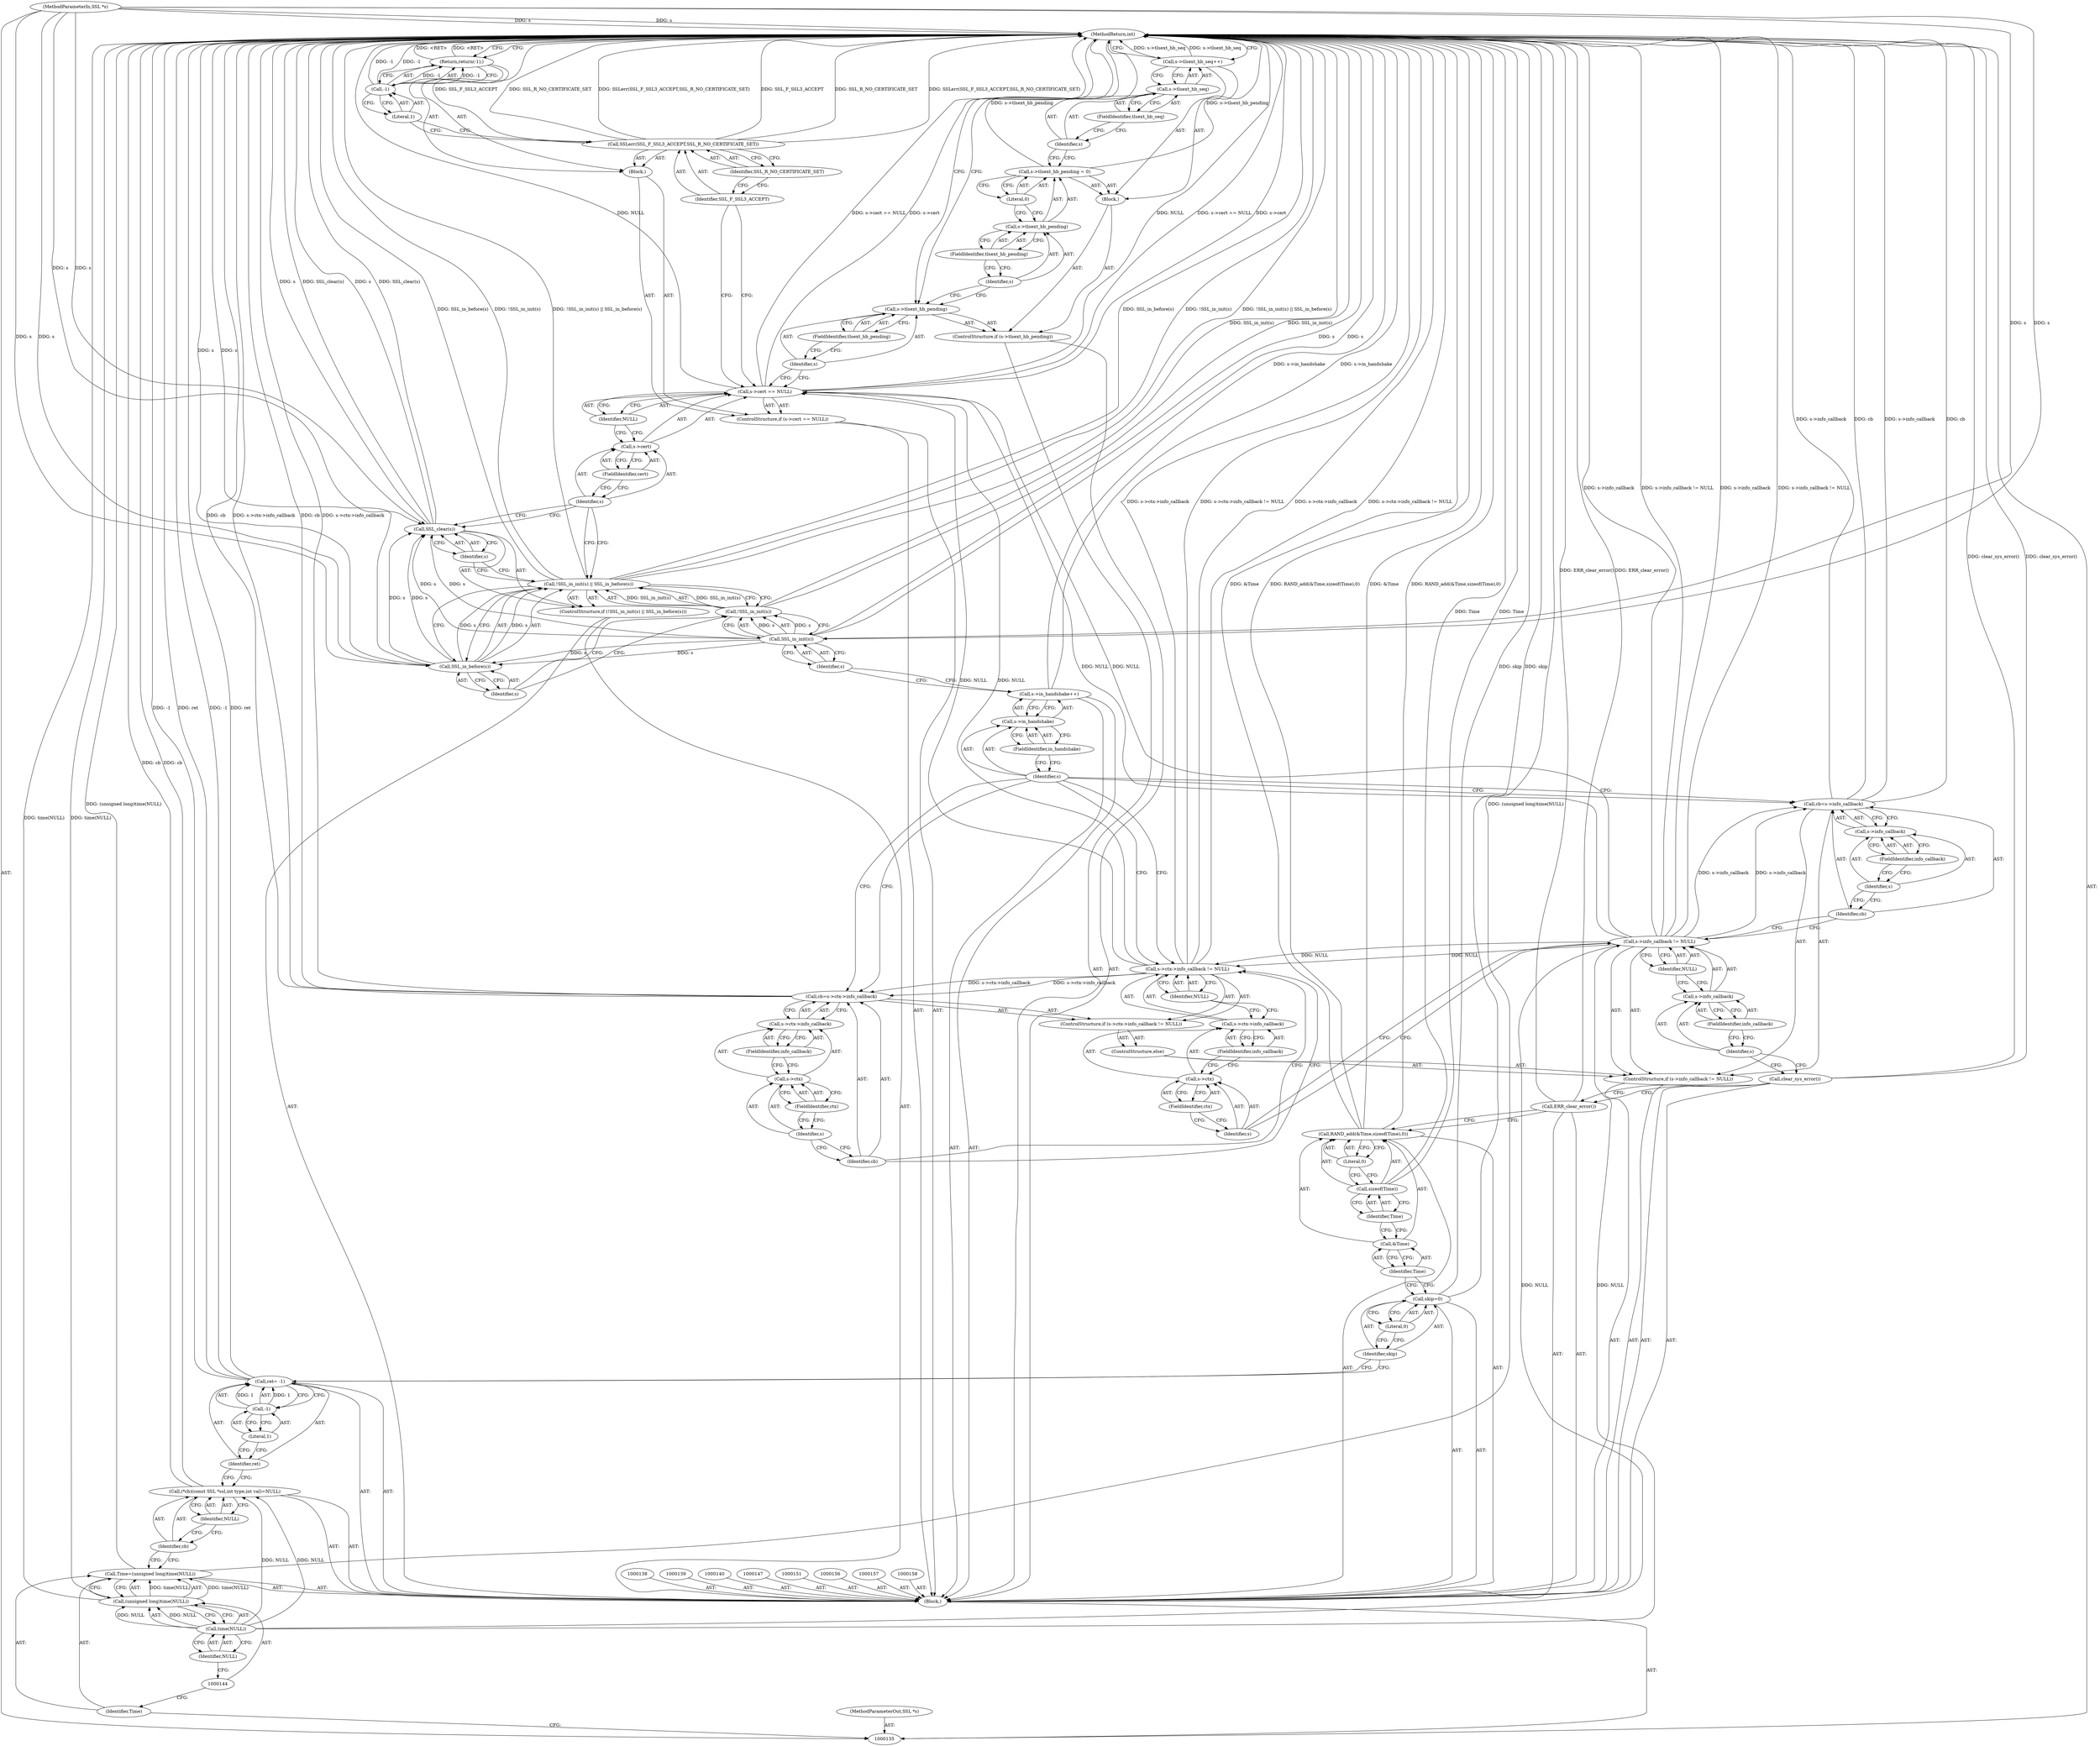 digraph "0_openssl_bc8923b1ec9c467755cd86f7848c50ee8812e441_0" {
"1000237" [label="(MethodReturn,int)"];
"1000136" [label="(MethodParameterIn,SSL *s)"];
"1000329" [label="(MethodParameterOut,SSL *s)"];
"1000168" [label="(Call,ERR_clear_error())"];
"1000169" [label="(Call,clear_sys_error())"];
"1000170" [label="(ControlStructure,if (s->info_callback != NULL))"];
"1000175" [label="(Identifier,NULL)"];
"1000171" [label="(Call,s->info_callback != NULL)"];
"1000172" [label="(Call,s->info_callback)"];
"1000173" [label="(Identifier,s)"];
"1000174" [label="(FieldIdentifier,info_callback)"];
"1000176" [label="(Call,cb=s->info_callback)"];
"1000177" [label="(Identifier,cb)"];
"1000178" [label="(Call,s->info_callback)"];
"1000179" [label="(Identifier,s)"];
"1000180" [label="(FieldIdentifier,info_callback)"];
"1000181" [label="(ControlStructure,else)"];
"1000183" [label="(Call,s->ctx->info_callback != NULL)"];
"1000184" [label="(Call,s->ctx->info_callback)"];
"1000185" [label="(Call,s->ctx)"];
"1000186" [label="(Identifier,s)"];
"1000187" [label="(FieldIdentifier,ctx)"];
"1000188" [label="(FieldIdentifier,info_callback)"];
"1000189" [label="(Identifier,NULL)"];
"1000182" [label="(ControlStructure,if (s->ctx->info_callback != NULL))"];
"1000196" [label="(FieldIdentifier,info_callback)"];
"1000190" [label="(Call,cb=s->ctx->info_callback)"];
"1000191" [label="(Identifier,cb)"];
"1000192" [label="(Call,s->ctx->info_callback)"];
"1000193" [label="(Call,s->ctx)"];
"1000194" [label="(Identifier,s)"];
"1000195" [label="(FieldIdentifier,ctx)"];
"1000197" [label="(Call,s->in_handshake++)"];
"1000198" [label="(Call,s->in_handshake)"];
"1000199" [label="(Identifier,s)"];
"1000200" [label="(FieldIdentifier,in_handshake)"];
"1000137" [label="(Block,)"];
"1000201" [label="(ControlStructure,if (!SSL_in_init(s) || SSL_in_before(s)))"];
"1000205" [label="(Identifier,s)"];
"1000206" [label="(Call,SSL_in_before(s))"];
"1000207" [label="(Identifier,s)"];
"1000208" [label="(Call,SSL_clear(s))"];
"1000202" [label="(Call,!SSL_in_init(s) || SSL_in_before(s))"];
"1000203" [label="(Call,!SSL_in_init(s))"];
"1000209" [label="(Identifier,s)"];
"1000204" [label="(Call,SSL_in_init(s))"];
"1000210" [label="(ControlStructure,if (s->cert == NULL))"];
"1000215" [label="(Identifier,NULL)"];
"1000211" [label="(Call,s->cert == NULL)"];
"1000212" [label="(Call,s->cert)"];
"1000213" [label="(Identifier,s)"];
"1000214" [label="(FieldIdentifier,cert)"];
"1000216" [label="(Block,)"];
"1000217" [label="(Call,SSLerr(SSL_F_SSL3_ACCEPT,SSL_R_NO_CERTIFICATE_SET))"];
"1000219" [label="(Identifier,SSL_R_NO_CERTIFICATE_SET)"];
"1000218" [label="(Identifier,SSL_F_SSL3_ACCEPT)"];
"1000222" [label="(Literal,1)"];
"1000220" [label="(Return,return(-1);)"];
"1000221" [label="(Call,-1)"];
"1000223" [label="(ControlStructure,if (s->tlsext_hb_pending))"];
"1000224" [label="(Call,s->tlsext_hb_pending)"];
"1000225" [label="(Identifier,s)"];
"1000226" [label="(FieldIdentifier,tlsext_hb_pending)"];
"1000227" [label="(Block,)"];
"1000228" [label="(Call,s->tlsext_hb_pending = 0)"];
"1000229" [label="(Call,s->tlsext_hb_pending)"];
"1000230" [label="(Identifier,s)"];
"1000232" [label="(Literal,0)"];
"1000231" [label="(FieldIdentifier,tlsext_hb_pending)"];
"1000233" [label="(Call,s->tlsext_hb_seq++)"];
"1000234" [label="(Call,s->tlsext_hb_seq)"];
"1000235" [label="(Identifier,s)"];
"1000236" [label="(FieldIdentifier,tlsext_hb_seq)"];
"1000141" [label="(Call,Time=(unsigned long)time(NULL))"];
"1000142" [label="(Identifier,Time)"];
"1000143" [label="(Call,(unsigned long)time(NULL))"];
"1000145" [label="(Call,time(NULL))"];
"1000146" [label="(Identifier,NULL)"];
"1000150" [label="(Identifier,NULL)"];
"1000148" [label="(Call,(*cb)(const SSL *ssl,int type,int val)=NULL)"];
"1000149" [label="(Identifier,cb)"];
"1000154" [label="(Call,-1)"];
"1000155" [label="(Literal,1)"];
"1000152" [label="(Call,ret= -1)"];
"1000153" [label="(Identifier,ret)"];
"1000159" [label="(Call,skip=0)"];
"1000160" [label="(Identifier,skip)"];
"1000161" [label="(Literal,0)"];
"1000162" [label="(Call,RAND_add(&Time,sizeof(Time),0))"];
"1000163" [label="(Call,&Time)"];
"1000164" [label="(Identifier,Time)"];
"1000165" [label="(Call,sizeof(Time))"];
"1000166" [label="(Identifier,Time)"];
"1000167" [label="(Literal,0)"];
"1000237" -> "1000135"  [label="AST: "];
"1000237" -> "1000220"  [label="CFG: "];
"1000237" -> "1000233"  [label="CFG: "];
"1000237" -> "1000224"  [label="CFG: "];
"1000220" -> "1000237"  [label="DDG: <RET>"];
"1000168" -> "1000237"  [label="DDG: ERR_clear_error()"];
"1000171" -> "1000237"  [label="DDG: s->info_callback"];
"1000171" -> "1000237"  [label="DDG: s->info_callback != NULL"];
"1000221" -> "1000237"  [label="DDG: -1"];
"1000208" -> "1000237"  [label="DDG: s"];
"1000208" -> "1000237"  [label="DDG: SSL_clear(s)"];
"1000217" -> "1000237"  [label="DDG: SSL_R_NO_CERTIFICATE_SET"];
"1000217" -> "1000237"  [label="DDG: SSLerr(SSL_F_SSL3_ACCEPT,SSL_R_NO_CERTIFICATE_SET)"];
"1000217" -> "1000237"  [label="DDG: SSL_F_SSL3_ACCEPT"];
"1000228" -> "1000237"  [label="DDG: s->tlsext_hb_pending"];
"1000211" -> "1000237"  [label="DDG: s->cert == NULL"];
"1000211" -> "1000237"  [label="DDG: s->cert"];
"1000211" -> "1000237"  [label="DDG: NULL"];
"1000204" -> "1000237"  [label="DDG: s"];
"1000176" -> "1000237"  [label="DDG: s->info_callback"];
"1000176" -> "1000237"  [label="DDG: cb"];
"1000169" -> "1000237"  [label="DDG: clear_sys_error()"];
"1000159" -> "1000237"  [label="DDG: skip"];
"1000202" -> "1000237"  [label="DDG: SSL_in_before(s)"];
"1000202" -> "1000237"  [label="DDG: !SSL_in_init(s)"];
"1000202" -> "1000237"  [label="DDG: !SSL_in_init(s) || SSL_in_before(s)"];
"1000165" -> "1000237"  [label="DDG: Time"];
"1000183" -> "1000237"  [label="DDG: s->ctx->info_callback"];
"1000183" -> "1000237"  [label="DDG: s->ctx->info_callback != NULL"];
"1000190" -> "1000237"  [label="DDG: cb"];
"1000190" -> "1000237"  [label="DDG: s->ctx->info_callback"];
"1000148" -> "1000237"  [label="DDG: cb"];
"1000206" -> "1000237"  [label="DDG: s"];
"1000152" -> "1000237"  [label="DDG: ret"];
"1000152" -> "1000237"  [label="DDG: -1"];
"1000233" -> "1000237"  [label="DDG: s->tlsext_hb_seq"];
"1000141" -> "1000237"  [label="DDG: (unsigned long)time(NULL)"];
"1000136" -> "1000237"  [label="DDG: s"];
"1000143" -> "1000237"  [label="DDG: time(NULL)"];
"1000162" -> "1000237"  [label="DDG: &Time"];
"1000162" -> "1000237"  [label="DDG: RAND_add(&Time,sizeof(Time),0)"];
"1000203" -> "1000237"  [label="DDG: SSL_in_init(s)"];
"1000197" -> "1000237"  [label="DDG: s->in_handshake"];
"1000136" -> "1000135"  [label="AST: "];
"1000136" -> "1000237"  [label="DDG: s"];
"1000136" -> "1000204"  [label="DDG: s"];
"1000136" -> "1000206"  [label="DDG: s"];
"1000136" -> "1000208"  [label="DDG: s"];
"1000329" -> "1000135"  [label="AST: "];
"1000168" -> "1000137"  [label="AST: "];
"1000168" -> "1000162"  [label="CFG: "];
"1000169" -> "1000168"  [label="CFG: "];
"1000168" -> "1000237"  [label="DDG: ERR_clear_error()"];
"1000169" -> "1000137"  [label="AST: "];
"1000169" -> "1000168"  [label="CFG: "];
"1000173" -> "1000169"  [label="CFG: "];
"1000169" -> "1000237"  [label="DDG: clear_sys_error()"];
"1000170" -> "1000137"  [label="AST: "];
"1000171" -> "1000170"  [label="AST: "];
"1000176" -> "1000170"  [label="AST: "];
"1000181" -> "1000170"  [label="AST: "];
"1000175" -> "1000171"  [label="AST: "];
"1000175" -> "1000172"  [label="CFG: "];
"1000171" -> "1000175"  [label="CFG: "];
"1000171" -> "1000170"  [label="AST: "];
"1000171" -> "1000175"  [label="CFG: "];
"1000172" -> "1000171"  [label="AST: "];
"1000175" -> "1000171"  [label="AST: "];
"1000177" -> "1000171"  [label="CFG: "];
"1000186" -> "1000171"  [label="CFG: "];
"1000171" -> "1000237"  [label="DDG: s->info_callback"];
"1000171" -> "1000237"  [label="DDG: s->info_callback != NULL"];
"1000145" -> "1000171"  [label="DDG: NULL"];
"1000171" -> "1000176"  [label="DDG: s->info_callback"];
"1000171" -> "1000183"  [label="DDG: NULL"];
"1000171" -> "1000211"  [label="DDG: NULL"];
"1000172" -> "1000171"  [label="AST: "];
"1000172" -> "1000174"  [label="CFG: "];
"1000173" -> "1000172"  [label="AST: "];
"1000174" -> "1000172"  [label="AST: "];
"1000175" -> "1000172"  [label="CFG: "];
"1000173" -> "1000172"  [label="AST: "];
"1000173" -> "1000169"  [label="CFG: "];
"1000174" -> "1000173"  [label="CFG: "];
"1000174" -> "1000172"  [label="AST: "];
"1000174" -> "1000173"  [label="CFG: "];
"1000172" -> "1000174"  [label="CFG: "];
"1000176" -> "1000170"  [label="AST: "];
"1000176" -> "1000178"  [label="CFG: "];
"1000177" -> "1000176"  [label="AST: "];
"1000178" -> "1000176"  [label="AST: "];
"1000199" -> "1000176"  [label="CFG: "];
"1000176" -> "1000237"  [label="DDG: s->info_callback"];
"1000176" -> "1000237"  [label="DDG: cb"];
"1000171" -> "1000176"  [label="DDG: s->info_callback"];
"1000177" -> "1000176"  [label="AST: "];
"1000177" -> "1000171"  [label="CFG: "];
"1000179" -> "1000177"  [label="CFG: "];
"1000178" -> "1000176"  [label="AST: "];
"1000178" -> "1000180"  [label="CFG: "];
"1000179" -> "1000178"  [label="AST: "];
"1000180" -> "1000178"  [label="AST: "];
"1000176" -> "1000178"  [label="CFG: "];
"1000179" -> "1000178"  [label="AST: "];
"1000179" -> "1000177"  [label="CFG: "];
"1000180" -> "1000179"  [label="CFG: "];
"1000180" -> "1000178"  [label="AST: "];
"1000180" -> "1000179"  [label="CFG: "];
"1000178" -> "1000180"  [label="CFG: "];
"1000181" -> "1000170"  [label="AST: "];
"1000182" -> "1000181"  [label="AST: "];
"1000183" -> "1000182"  [label="AST: "];
"1000183" -> "1000189"  [label="CFG: "];
"1000184" -> "1000183"  [label="AST: "];
"1000189" -> "1000183"  [label="AST: "];
"1000191" -> "1000183"  [label="CFG: "];
"1000199" -> "1000183"  [label="CFG: "];
"1000183" -> "1000237"  [label="DDG: s->ctx->info_callback"];
"1000183" -> "1000237"  [label="DDG: s->ctx->info_callback != NULL"];
"1000171" -> "1000183"  [label="DDG: NULL"];
"1000183" -> "1000190"  [label="DDG: s->ctx->info_callback"];
"1000183" -> "1000211"  [label="DDG: NULL"];
"1000184" -> "1000183"  [label="AST: "];
"1000184" -> "1000188"  [label="CFG: "];
"1000185" -> "1000184"  [label="AST: "];
"1000188" -> "1000184"  [label="AST: "];
"1000189" -> "1000184"  [label="CFG: "];
"1000185" -> "1000184"  [label="AST: "];
"1000185" -> "1000187"  [label="CFG: "];
"1000186" -> "1000185"  [label="AST: "];
"1000187" -> "1000185"  [label="AST: "];
"1000188" -> "1000185"  [label="CFG: "];
"1000186" -> "1000185"  [label="AST: "];
"1000186" -> "1000171"  [label="CFG: "];
"1000187" -> "1000186"  [label="CFG: "];
"1000187" -> "1000185"  [label="AST: "];
"1000187" -> "1000186"  [label="CFG: "];
"1000185" -> "1000187"  [label="CFG: "];
"1000188" -> "1000184"  [label="AST: "];
"1000188" -> "1000185"  [label="CFG: "];
"1000184" -> "1000188"  [label="CFG: "];
"1000189" -> "1000183"  [label="AST: "];
"1000189" -> "1000184"  [label="CFG: "];
"1000183" -> "1000189"  [label="CFG: "];
"1000182" -> "1000181"  [label="AST: "];
"1000183" -> "1000182"  [label="AST: "];
"1000190" -> "1000182"  [label="AST: "];
"1000196" -> "1000192"  [label="AST: "];
"1000196" -> "1000193"  [label="CFG: "];
"1000192" -> "1000196"  [label="CFG: "];
"1000190" -> "1000182"  [label="AST: "];
"1000190" -> "1000192"  [label="CFG: "];
"1000191" -> "1000190"  [label="AST: "];
"1000192" -> "1000190"  [label="AST: "];
"1000199" -> "1000190"  [label="CFG: "];
"1000190" -> "1000237"  [label="DDG: cb"];
"1000190" -> "1000237"  [label="DDG: s->ctx->info_callback"];
"1000183" -> "1000190"  [label="DDG: s->ctx->info_callback"];
"1000191" -> "1000190"  [label="AST: "];
"1000191" -> "1000183"  [label="CFG: "];
"1000194" -> "1000191"  [label="CFG: "];
"1000192" -> "1000190"  [label="AST: "];
"1000192" -> "1000196"  [label="CFG: "];
"1000193" -> "1000192"  [label="AST: "];
"1000196" -> "1000192"  [label="AST: "];
"1000190" -> "1000192"  [label="CFG: "];
"1000193" -> "1000192"  [label="AST: "];
"1000193" -> "1000195"  [label="CFG: "];
"1000194" -> "1000193"  [label="AST: "];
"1000195" -> "1000193"  [label="AST: "];
"1000196" -> "1000193"  [label="CFG: "];
"1000194" -> "1000193"  [label="AST: "];
"1000194" -> "1000191"  [label="CFG: "];
"1000195" -> "1000194"  [label="CFG: "];
"1000195" -> "1000193"  [label="AST: "];
"1000195" -> "1000194"  [label="CFG: "];
"1000193" -> "1000195"  [label="CFG: "];
"1000197" -> "1000137"  [label="AST: "];
"1000197" -> "1000198"  [label="CFG: "];
"1000198" -> "1000197"  [label="AST: "];
"1000205" -> "1000197"  [label="CFG: "];
"1000197" -> "1000237"  [label="DDG: s->in_handshake"];
"1000198" -> "1000197"  [label="AST: "];
"1000198" -> "1000200"  [label="CFG: "];
"1000199" -> "1000198"  [label="AST: "];
"1000200" -> "1000198"  [label="AST: "];
"1000197" -> "1000198"  [label="CFG: "];
"1000199" -> "1000198"  [label="AST: "];
"1000199" -> "1000176"  [label="CFG: "];
"1000199" -> "1000190"  [label="CFG: "];
"1000199" -> "1000183"  [label="CFG: "];
"1000200" -> "1000199"  [label="CFG: "];
"1000200" -> "1000198"  [label="AST: "];
"1000200" -> "1000199"  [label="CFG: "];
"1000198" -> "1000200"  [label="CFG: "];
"1000137" -> "1000135"  [label="AST: "];
"1000138" -> "1000137"  [label="AST: "];
"1000139" -> "1000137"  [label="AST: "];
"1000140" -> "1000137"  [label="AST: "];
"1000141" -> "1000137"  [label="AST: "];
"1000147" -> "1000137"  [label="AST: "];
"1000148" -> "1000137"  [label="AST: "];
"1000151" -> "1000137"  [label="AST: "];
"1000152" -> "1000137"  [label="AST: "];
"1000156" -> "1000137"  [label="AST: "];
"1000157" -> "1000137"  [label="AST: "];
"1000158" -> "1000137"  [label="AST: "];
"1000159" -> "1000137"  [label="AST: "];
"1000162" -> "1000137"  [label="AST: "];
"1000168" -> "1000137"  [label="AST: "];
"1000169" -> "1000137"  [label="AST: "];
"1000170" -> "1000137"  [label="AST: "];
"1000197" -> "1000137"  [label="AST: "];
"1000201" -> "1000137"  [label="AST: "];
"1000210" -> "1000137"  [label="AST: "];
"1000223" -> "1000137"  [label="AST: "];
"1000201" -> "1000137"  [label="AST: "];
"1000202" -> "1000201"  [label="AST: "];
"1000208" -> "1000201"  [label="AST: "];
"1000205" -> "1000204"  [label="AST: "];
"1000205" -> "1000197"  [label="CFG: "];
"1000204" -> "1000205"  [label="CFG: "];
"1000206" -> "1000202"  [label="AST: "];
"1000206" -> "1000207"  [label="CFG: "];
"1000207" -> "1000206"  [label="AST: "];
"1000202" -> "1000206"  [label="CFG: "];
"1000206" -> "1000237"  [label="DDG: s"];
"1000206" -> "1000202"  [label="DDG: s"];
"1000204" -> "1000206"  [label="DDG: s"];
"1000136" -> "1000206"  [label="DDG: s"];
"1000206" -> "1000208"  [label="DDG: s"];
"1000207" -> "1000206"  [label="AST: "];
"1000207" -> "1000203"  [label="CFG: "];
"1000206" -> "1000207"  [label="CFG: "];
"1000208" -> "1000201"  [label="AST: "];
"1000208" -> "1000209"  [label="CFG: "];
"1000209" -> "1000208"  [label="AST: "];
"1000213" -> "1000208"  [label="CFG: "];
"1000208" -> "1000237"  [label="DDG: s"];
"1000208" -> "1000237"  [label="DDG: SSL_clear(s)"];
"1000206" -> "1000208"  [label="DDG: s"];
"1000204" -> "1000208"  [label="DDG: s"];
"1000136" -> "1000208"  [label="DDG: s"];
"1000202" -> "1000201"  [label="AST: "];
"1000202" -> "1000203"  [label="CFG: "];
"1000202" -> "1000206"  [label="CFG: "];
"1000203" -> "1000202"  [label="AST: "];
"1000206" -> "1000202"  [label="AST: "];
"1000209" -> "1000202"  [label="CFG: "];
"1000213" -> "1000202"  [label="CFG: "];
"1000202" -> "1000237"  [label="DDG: SSL_in_before(s)"];
"1000202" -> "1000237"  [label="DDG: !SSL_in_init(s)"];
"1000202" -> "1000237"  [label="DDG: !SSL_in_init(s) || SSL_in_before(s)"];
"1000203" -> "1000202"  [label="DDG: SSL_in_init(s)"];
"1000206" -> "1000202"  [label="DDG: s"];
"1000203" -> "1000202"  [label="AST: "];
"1000203" -> "1000204"  [label="CFG: "];
"1000204" -> "1000203"  [label="AST: "];
"1000207" -> "1000203"  [label="CFG: "];
"1000202" -> "1000203"  [label="CFG: "];
"1000203" -> "1000237"  [label="DDG: SSL_in_init(s)"];
"1000203" -> "1000202"  [label="DDG: SSL_in_init(s)"];
"1000204" -> "1000203"  [label="DDG: s"];
"1000209" -> "1000208"  [label="AST: "];
"1000209" -> "1000202"  [label="CFG: "];
"1000208" -> "1000209"  [label="CFG: "];
"1000204" -> "1000203"  [label="AST: "];
"1000204" -> "1000205"  [label="CFG: "];
"1000205" -> "1000204"  [label="AST: "];
"1000203" -> "1000204"  [label="CFG: "];
"1000204" -> "1000237"  [label="DDG: s"];
"1000204" -> "1000203"  [label="DDG: s"];
"1000136" -> "1000204"  [label="DDG: s"];
"1000204" -> "1000206"  [label="DDG: s"];
"1000204" -> "1000208"  [label="DDG: s"];
"1000210" -> "1000137"  [label="AST: "];
"1000211" -> "1000210"  [label="AST: "];
"1000216" -> "1000210"  [label="AST: "];
"1000215" -> "1000211"  [label="AST: "];
"1000215" -> "1000212"  [label="CFG: "];
"1000211" -> "1000215"  [label="CFG: "];
"1000211" -> "1000210"  [label="AST: "];
"1000211" -> "1000215"  [label="CFG: "];
"1000212" -> "1000211"  [label="AST: "];
"1000215" -> "1000211"  [label="AST: "];
"1000218" -> "1000211"  [label="CFG: "];
"1000225" -> "1000211"  [label="CFG: "];
"1000211" -> "1000237"  [label="DDG: s->cert == NULL"];
"1000211" -> "1000237"  [label="DDG: s->cert"];
"1000211" -> "1000237"  [label="DDG: NULL"];
"1000183" -> "1000211"  [label="DDG: NULL"];
"1000171" -> "1000211"  [label="DDG: NULL"];
"1000212" -> "1000211"  [label="AST: "];
"1000212" -> "1000214"  [label="CFG: "];
"1000213" -> "1000212"  [label="AST: "];
"1000214" -> "1000212"  [label="AST: "];
"1000215" -> "1000212"  [label="CFG: "];
"1000213" -> "1000212"  [label="AST: "];
"1000213" -> "1000208"  [label="CFG: "];
"1000213" -> "1000202"  [label="CFG: "];
"1000214" -> "1000213"  [label="CFG: "];
"1000214" -> "1000212"  [label="AST: "];
"1000214" -> "1000213"  [label="CFG: "];
"1000212" -> "1000214"  [label="CFG: "];
"1000216" -> "1000210"  [label="AST: "];
"1000217" -> "1000216"  [label="AST: "];
"1000220" -> "1000216"  [label="AST: "];
"1000217" -> "1000216"  [label="AST: "];
"1000217" -> "1000219"  [label="CFG: "];
"1000218" -> "1000217"  [label="AST: "];
"1000219" -> "1000217"  [label="AST: "];
"1000222" -> "1000217"  [label="CFG: "];
"1000217" -> "1000237"  [label="DDG: SSL_R_NO_CERTIFICATE_SET"];
"1000217" -> "1000237"  [label="DDG: SSLerr(SSL_F_SSL3_ACCEPT,SSL_R_NO_CERTIFICATE_SET)"];
"1000217" -> "1000237"  [label="DDG: SSL_F_SSL3_ACCEPT"];
"1000219" -> "1000217"  [label="AST: "];
"1000219" -> "1000218"  [label="CFG: "];
"1000217" -> "1000219"  [label="CFG: "];
"1000218" -> "1000217"  [label="AST: "];
"1000218" -> "1000211"  [label="CFG: "];
"1000219" -> "1000218"  [label="CFG: "];
"1000222" -> "1000221"  [label="AST: "];
"1000222" -> "1000217"  [label="CFG: "];
"1000221" -> "1000222"  [label="CFG: "];
"1000220" -> "1000216"  [label="AST: "];
"1000220" -> "1000221"  [label="CFG: "];
"1000221" -> "1000220"  [label="AST: "];
"1000237" -> "1000220"  [label="CFG: "];
"1000220" -> "1000237"  [label="DDG: <RET>"];
"1000221" -> "1000220"  [label="DDG: -1"];
"1000221" -> "1000220"  [label="AST: "];
"1000221" -> "1000222"  [label="CFG: "];
"1000222" -> "1000221"  [label="AST: "];
"1000220" -> "1000221"  [label="CFG: "];
"1000221" -> "1000237"  [label="DDG: -1"];
"1000221" -> "1000220"  [label="DDG: -1"];
"1000223" -> "1000137"  [label="AST: "];
"1000224" -> "1000223"  [label="AST: "];
"1000227" -> "1000223"  [label="AST: "];
"1000224" -> "1000223"  [label="AST: "];
"1000224" -> "1000226"  [label="CFG: "];
"1000225" -> "1000224"  [label="AST: "];
"1000226" -> "1000224"  [label="AST: "];
"1000230" -> "1000224"  [label="CFG: "];
"1000237" -> "1000224"  [label="CFG: "];
"1000225" -> "1000224"  [label="AST: "];
"1000225" -> "1000211"  [label="CFG: "];
"1000226" -> "1000225"  [label="CFG: "];
"1000226" -> "1000224"  [label="AST: "];
"1000226" -> "1000225"  [label="CFG: "];
"1000224" -> "1000226"  [label="CFG: "];
"1000227" -> "1000223"  [label="AST: "];
"1000228" -> "1000227"  [label="AST: "];
"1000233" -> "1000227"  [label="AST: "];
"1000228" -> "1000227"  [label="AST: "];
"1000228" -> "1000232"  [label="CFG: "];
"1000229" -> "1000228"  [label="AST: "];
"1000232" -> "1000228"  [label="AST: "];
"1000235" -> "1000228"  [label="CFG: "];
"1000228" -> "1000237"  [label="DDG: s->tlsext_hb_pending"];
"1000229" -> "1000228"  [label="AST: "];
"1000229" -> "1000231"  [label="CFG: "];
"1000230" -> "1000229"  [label="AST: "];
"1000231" -> "1000229"  [label="AST: "];
"1000232" -> "1000229"  [label="CFG: "];
"1000230" -> "1000229"  [label="AST: "];
"1000230" -> "1000224"  [label="CFG: "];
"1000231" -> "1000230"  [label="CFG: "];
"1000232" -> "1000228"  [label="AST: "];
"1000232" -> "1000229"  [label="CFG: "];
"1000228" -> "1000232"  [label="CFG: "];
"1000231" -> "1000229"  [label="AST: "];
"1000231" -> "1000230"  [label="CFG: "];
"1000229" -> "1000231"  [label="CFG: "];
"1000233" -> "1000227"  [label="AST: "];
"1000233" -> "1000234"  [label="CFG: "];
"1000234" -> "1000233"  [label="AST: "];
"1000237" -> "1000233"  [label="CFG: "];
"1000233" -> "1000237"  [label="DDG: s->tlsext_hb_seq"];
"1000234" -> "1000233"  [label="AST: "];
"1000234" -> "1000236"  [label="CFG: "];
"1000235" -> "1000234"  [label="AST: "];
"1000236" -> "1000234"  [label="AST: "];
"1000233" -> "1000234"  [label="CFG: "];
"1000235" -> "1000234"  [label="AST: "];
"1000235" -> "1000228"  [label="CFG: "];
"1000236" -> "1000235"  [label="CFG: "];
"1000236" -> "1000234"  [label="AST: "];
"1000236" -> "1000235"  [label="CFG: "];
"1000234" -> "1000236"  [label="CFG: "];
"1000141" -> "1000137"  [label="AST: "];
"1000141" -> "1000143"  [label="CFG: "];
"1000142" -> "1000141"  [label="AST: "];
"1000143" -> "1000141"  [label="AST: "];
"1000149" -> "1000141"  [label="CFG: "];
"1000141" -> "1000237"  [label="DDG: (unsigned long)time(NULL)"];
"1000143" -> "1000141"  [label="DDG: time(NULL)"];
"1000142" -> "1000141"  [label="AST: "];
"1000142" -> "1000135"  [label="CFG: "];
"1000144" -> "1000142"  [label="CFG: "];
"1000143" -> "1000141"  [label="AST: "];
"1000143" -> "1000145"  [label="CFG: "];
"1000144" -> "1000143"  [label="AST: "];
"1000145" -> "1000143"  [label="AST: "];
"1000141" -> "1000143"  [label="CFG: "];
"1000143" -> "1000237"  [label="DDG: time(NULL)"];
"1000143" -> "1000141"  [label="DDG: time(NULL)"];
"1000145" -> "1000143"  [label="DDG: NULL"];
"1000145" -> "1000143"  [label="AST: "];
"1000145" -> "1000146"  [label="CFG: "];
"1000146" -> "1000145"  [label="AST: "];
"1000143" -> "1000145"  [label="CFG: "];
"1000145" -> "1000143"  [label="DDG: NULL"];
"1000145" -> "1000148"  [label="DDG: NULL"];
"1000145" -> "1000171"  [label="DDG: NULL"];
"1000146" -> "1000145"  [label="AST: "];
"1000146" -> "1000144"  [label="CFG: "];
"1000145" -> "1000146"  [label="CFG: "];
"1000150" -> "1000148"  [label="AST: "];
"1000150" -> "1000149"  [label="CFG: "];
"1000148" -> "1000150"  [label="CFG: "];
"1000148" -> "1000137"  [label="AST: "];
"1000148" -> "1000150"  [label="CFG: "];
"1000149" -> "1000148"  [label="AST: "];
"1000150" -> "1000148"  [label="AST: "];
"1000153" -> "1000148"  [label="CFG: "];
"1000148" -> "1000237"  [label="DDG: cb"];
"1000145" -> "1000148"  [label="DDG: NULL"];
"1000149" -> "1000148"  [label="AST: "];
"1000149" -> "1000141"  [label="CFG: "];
"1000150" -> "1000149"  [label="CFG: "];
"1000154" -> "1000152"  [label="AST: "];
"1000154" -> "1000155"  [label="CFG: "];
"1000155" -> "1000154"  [label="AST: "];
"1000152" -> "1000154"  [label="CFG: "];
"1000154" -> "1000152"  [label="DDG: 1"];
"1000155" -> "1000154"  [label="AST: "];
"1000155" -> "1000153"  [label="CFG: "];
"1000154" -> "1000155"  [label="CFG: "];
"1000152" -> "1000137"  [label="AST: "];
"1000152" -> "1000154"  [label="CFG: "];
"1000153" -> "1000152"  [label="AST: "];
"1000154" -> "1000152"  [label="AST: "];
"1000160" -> "1000152"  [label="CFG: "];
"1000152" -> "1000237"  [label="DDG: ret"];
"1000152" -> "1000237"  [label="DDG: -1"];
"1000154" -> "1000152"  [label="DDG: 1"];
"1000153" -> "1000152"  [label="AST: "];
"1000153" -> "1000148"  [label="CFG: "];
"1000155" -> "1000153"  [label="CFG: "];
"1000159" -> "1000137"  [label="AST: "];
"1000159" -> "1000161"  [label="CFG: "];
"1000160" -> "1000159"  [label="AST: "];
"1000161" -> "1000159"  [label="AST: "];
"1000164" -> "1000159"  [label="CFG: "];
"1000159" -> "1000237"  [label="DDG: skip"];
"1000160" -> "1000159"  [label="AST: "];
"1000160" -> "1000152"  [label="CFG: "];
"1000161" -> "1000160"  [label="CFG: "];
"1000161" -> "1000159"  [label="AST: "];
"1000161" -> "1000160"  [label="CFG: "];
"1000159" -> "1000161"  [label="CFG: "];
"1000162" -> "1000137"  [label="AST: "];
"1000162" -> "1000167"  [label="CFG: "];
"1000163" -> "1000162"  [label="AST: "];
"1000165" -> "1000162"  [label="AST: "];
"1000167" -> "1000162"  [label="AST: "];
"1000168" -> "1000162"  [label="CFG: "];
"1000162" -> "1000237"  [label="DDG: &Time"];
"1000162" -> "1000237"  [label="DDG: RAND_add(&Time,sizeof(Time),0)"];
"1000163" -> "1000162"  [label="AST: "];
"1000163" -> "1000164"  [label="CFG: "];
"1000164" -> "1000163"  [label="AST: "];
"1000166" -> "1000163"  [label="CFG: "];
"1000164" -> "1000163"  [label="AST: "];
"1000164" -> "1000159"  [label="CFG: "];
"1000163" -> "1000164"  [label="CFG: "];
"1000165" -> "1000162"  [label="AST: "];
"1000165" -> "1000166"  [label="CFG: "];
"1000166" -> "1000165"  [label="AST: "];
"1000167" -> "1000165"  [label="CFG: "];
"1000165" -> "1000237"  [label="DDG: Time"];
"1000166" -> "1000165"  [label="AST: "];
"1000166" -> "1000163"  [label="CFG: "];
"1000165" -> "1000166"  [label="CFG: "];
"1000167" -> "1000162"  [label="AST: "];
"1000167" -> "1000165"  [label="CFG: "];
"1000162" -> "1000167"  [label="CFG: "];
}
